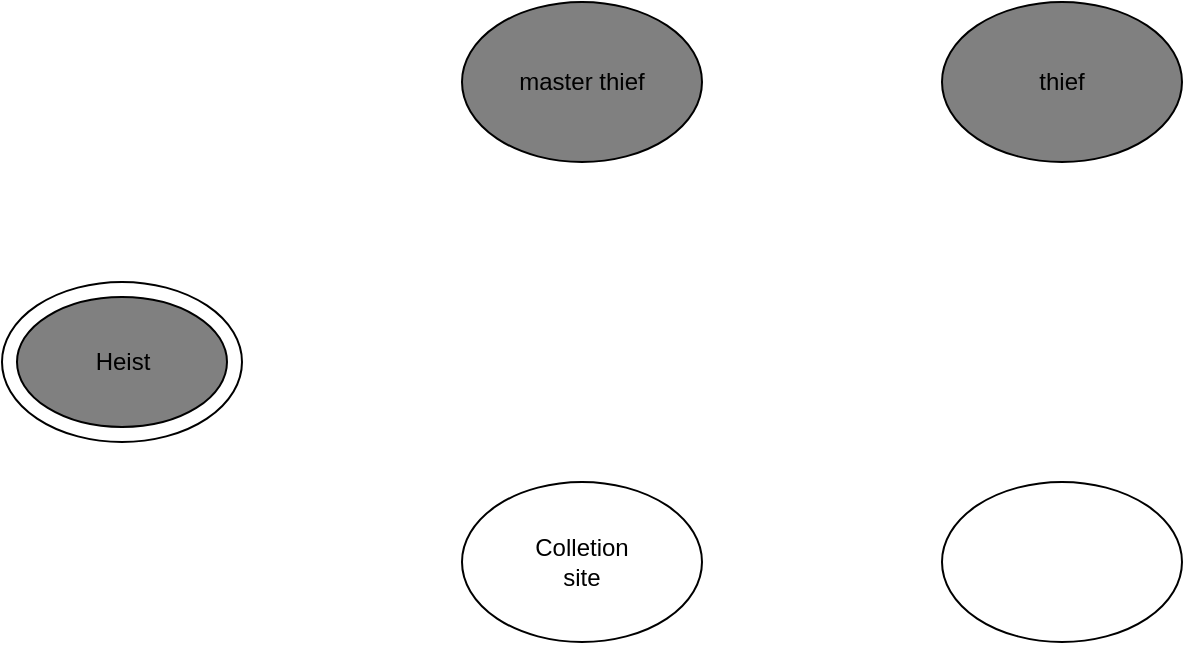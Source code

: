 <mxfile version="20.8.23" type="github">
  <diagram name="Página-1" id="CPCwxj2csPqxN-FTqDd1">
    <mxGraphModel dx="1793" dy="945" grid="1" gridSize="10" guides="1" tooltips="1" connect="1" arrows="1" fold="1" page="1" pageScale="1" pageWidth="827" pageHeight="1169" math="0" shadow="0">
      <root>
        <mxCell id="0" />
        <mxCell id="1" parent="0" />
        <mxCell id="W_BvFdS6A4Htw8xNhMZL-1" value="Heist" style="ellipse;whiteSpace=wrap;html=1;" vertex="1" parent="1">
          <mxGeometry x="20" y="250" width="120" height="80" as="geometry" />
        </mxCell>
        <mxCell id="W_BvFdS6A4Htw8xNhMZL-2" value="Heist&lt;br&gt;" style="ellipse;whiteSpace=wrap;html=1;fillColor=#808080;" vertex="1" parent="1">
          <mxGeometry x="27.5" y="257.5" width="105" height="65" as="geometry" />
        </mxCell>
        <mxCell id="W_BvFdS6A4Htw8xNhMZL-3" value="master thief&lt;br&gt;" style="ellipse;whiteSpace=wrap;html=1;fillColor=#808080;" vertex="1" parent="1">
          <mxGeometry x="250" y="110" width="120" height="80" as="geometry" />
        </mxCell>
        <mxCell id="W_BvFdS6A4Htw8xNhMZL-4" value="thief&lt;br&gt;" style="ellipse;whiteSpace=wrap;html=1;fillColor=#808080;" vertex="1" parent="1">
          <mxGeometry x="490" y="110" width="120" height="80" as="geometry" />
        </mxCell>
        <mxCell id="W_BvFdS6A4Htw8xNhMZL-6" value="Colletion&lt;br&gt;site&lt;br&gt;" style="ellipse;whiteSpace=wrap;html=1;" vertex="1" parent="1">
          <mxGeometry x="250" y="350" width="120" height="80" as="geometry" />
        </mxCell>
        <mxCell id="W_BvFdS6A4Htw8xNhMZL-7" value="" style="ellipse;whiteSpace=wrap;html=1;" vertex="1" parent="1">
          <mxGeometry x="490" y="350" width="120" height="80" as="geometry" />
        </mxCell>
      </root>
    </mxGraphModel>
  </diagram>
</mxfile>
